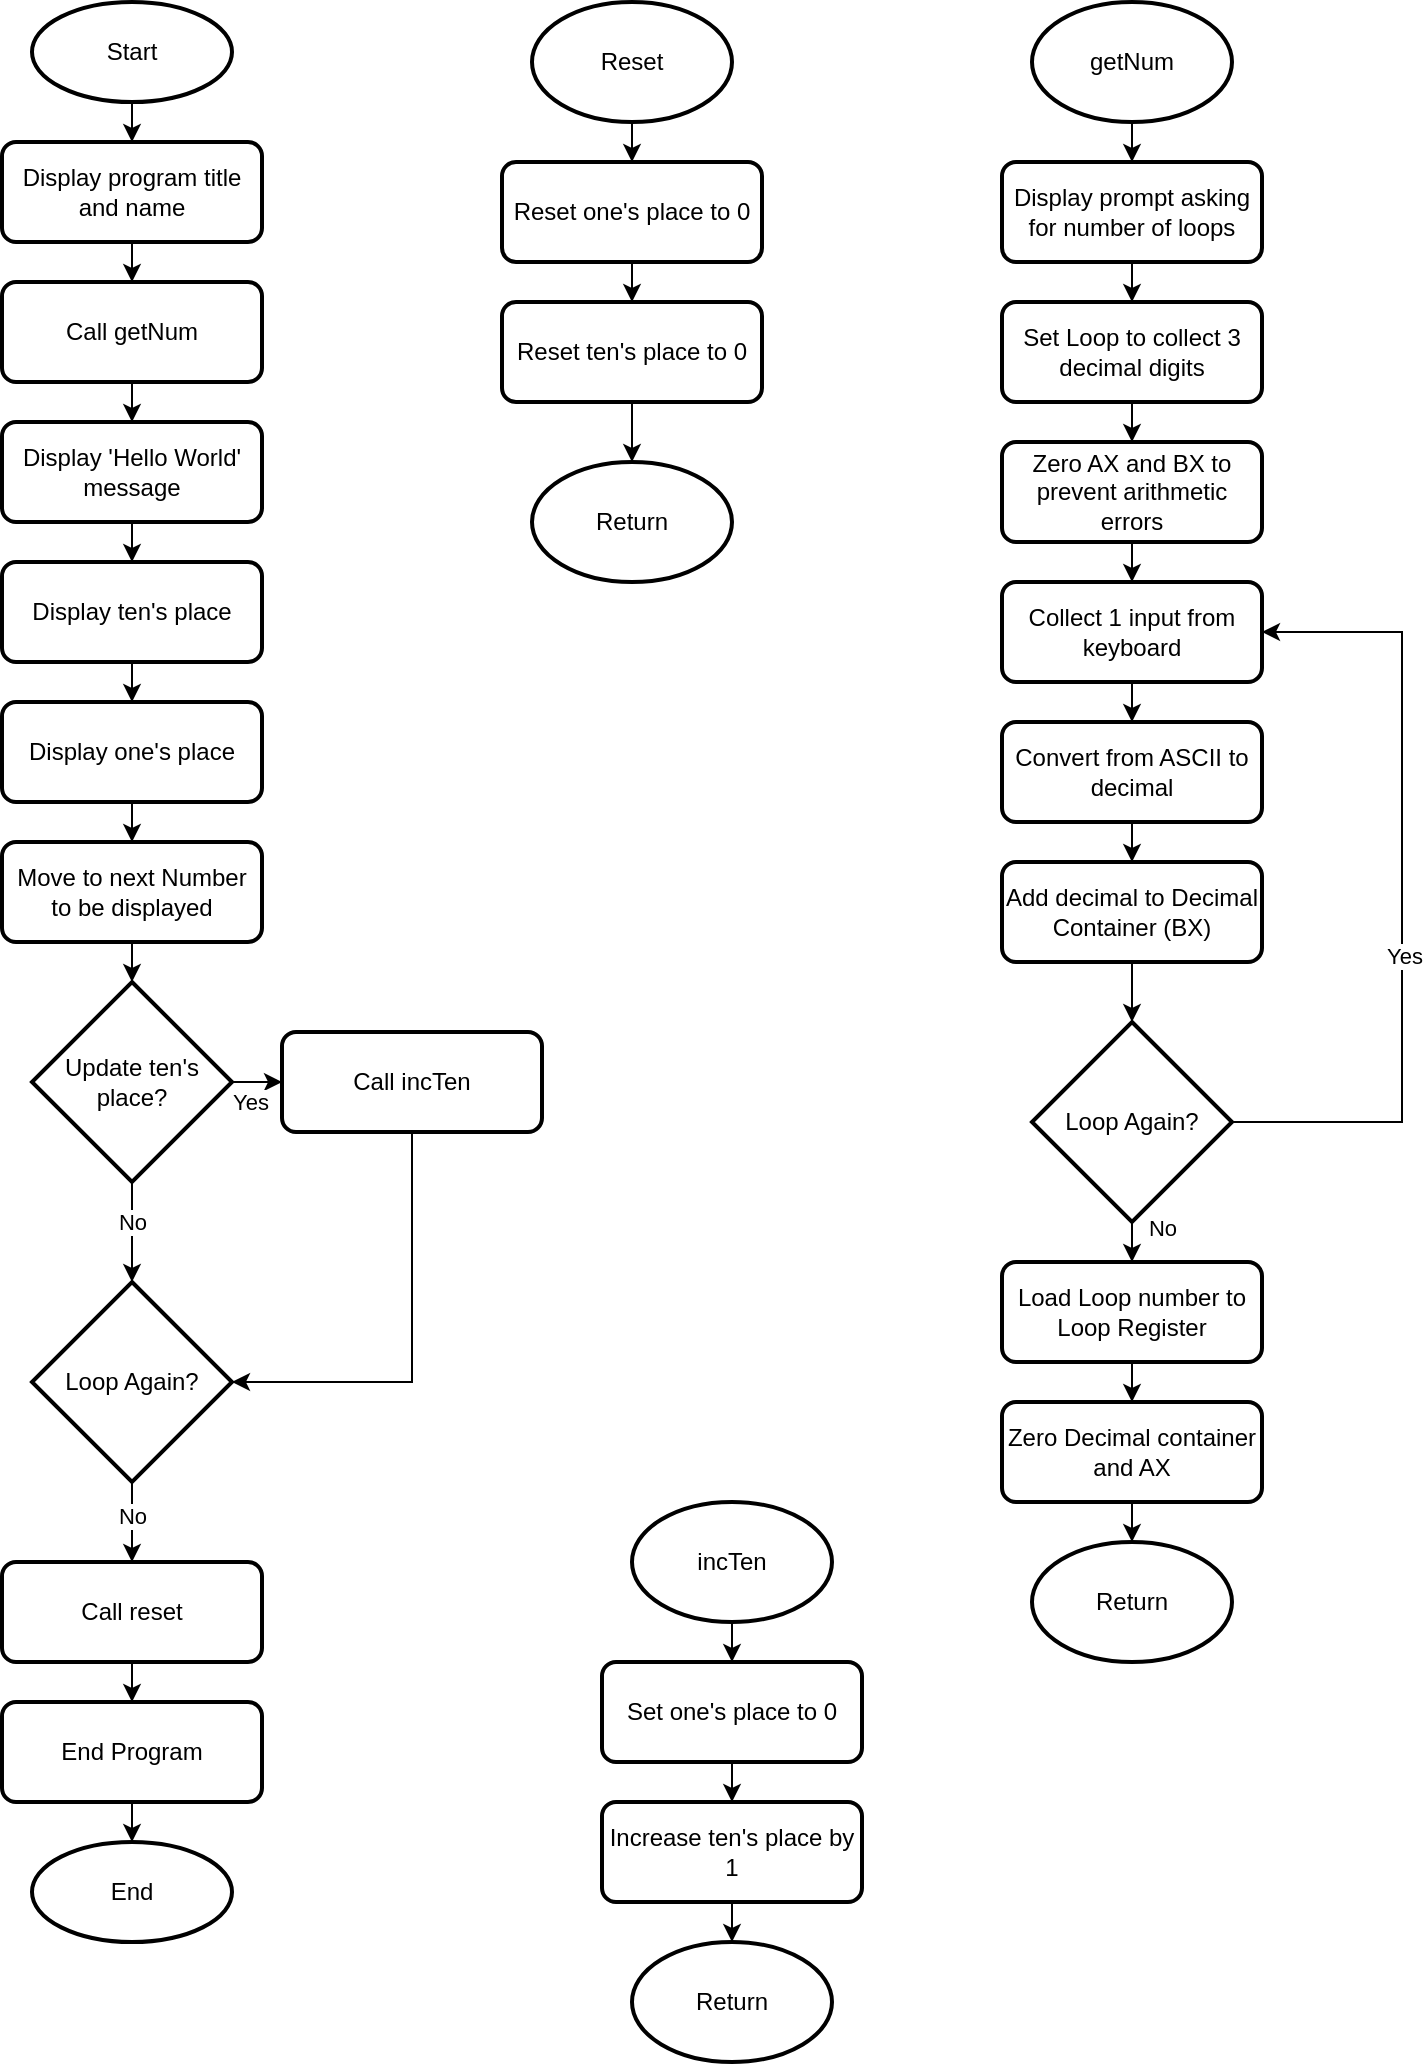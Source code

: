 <mxfile version="13.4.3" type="device"><diagram id="C5RBs43oDa-KdzZeNtuy" name="Page-1"><mxGraphModel dx="583" dy="631" grid="1" gridSize="10" guides="1" tooltips="1" connect="1" arrows="1" fold="1" page="1" pageScale="1" pageWidth="827" pageHeight="1169" math="0" shadow="0"><root><mxCell id="WIyWlLk6GJQsqaUBKTNV-0"/><mxCell id="WIyWlLk6GJQsqaUBKTNV-1" parent="WIyWlLk6GJQsqaUBKTNV-0"/><mxCell id="rTfloJReWcmeFQbh3MeU-0" style="edgeStyle=orthogonalEdgeStyle;rounded=0;orthogonalLoop=1;jettySize=auto;html=1;exitX=0.5;exitY=1;exitDx=0;exitDy=0;exitPerimeter=0;entryX=0.5;entryY=0;entryDx=0;entryDy=0;" edge="1" parent="WIyWlLk6GJQsqaUBKTNV-1" source="KfWBw_kHL97g-_0LTim_-0" target="KfWBw_kHL97g-_0LTim_-4"><mxGeometry relative="1" as="geometry"/></mxCell><mxCell id="KfWBw_kHL97g-_0LTim_-0" value="Start" style="strokeWidth=2;html=1;shape=mxgraph.flowchart.start_1;whiteSpace=wrap;" parent="WIyWlLk6GJQsqaUBKTNV-1" vertex="1"><mxGeometry x="55" y="20" width="100" height="50" as="geometry"/></mxCell><mxCell id="KfWBw_kHL97g-_0LTim_-1" value="End" style="strokeWidth=2;html=1;shape=mxgraph.flowchart.start_1;whiteSpace=wrap;" parent="WIyWlLk6GJQsqaUBKTNV-1" vertex="1"><mxGeometry x="55" y="940" width="100" height="50" as="geometry"/></mxCell><mxCell id="rTfloJReWcmeFQbh3MeU-33" style="edgeStyle=orthogonalEdgeStyle;rounded=0;orthogonalLoop=1;jettySize=auto;html=1;exitX=0.5;exitY=1;exitDx=0;exitDy=0;entryX=0.5;entryY=0;entryDx=0;entryDy=0;" edge="1" parent="WIyWlLk6GJQsqaUBKTNV-1" source="KfWBw_kHL97g-_0LTim_-4" target="rTfloJReWcmeFQbh3MeU-1"><mxGeometry relative="1" as="geometry"/></mxCell><mxCell id="KfWBw_kHL97g-_0LTim_-4" value="Display program title and name" style="rounded=1;whiteSpace=wrap;html=1;absoluteArcSize=1;arcSize=14;strokeWidth=2;" parent="WIyWlLk6GJQsqaUBKTNV-1" vertex="1"><mxGeometry x="40" y="90" width="130" height="50" as="geometry"/></mxCell><mxCell id="rTfloJReWcmeFQbh3MeU-37" style="edgeStyle=orthogonalEdgeStyle;rounded=0;orthogonalLoop=1;jettySize=auto;html=1;exitX=0.5;exitY=1;exitDx=0;exitDy=0;entryX=0.5;entryY=0;entryDx=0;entryDy=0;" edge="1" parent="WIyWlLk6GJQsqaUBKTNV-1" source="KfWBw_kHL97g-_0LTim_-6" target="KfWBw_kHL97g-_0LTim_-7"><mxGeometry relative="1" as="geometry"/></mxCell><mxCell id="KfWBw_kHL97g-_0LTim_-6" value="Display 'Hello World' message" style="rounded=1;whiteSpace=wrap;html=1;absoluteArcSize=1;arcSize=14;strokeWidth=2;" parent="WIyWlLk6GJQsqaUBKTNV-1" vertex="1"><mxGeometry x="40" y="230" width="130" height="50" as="geometry"/></mxCell><mxCell id="rTfloJReWcmeFQbh3MeU-52" style="edgeStyle=orthogonalEdgeStyle;rounded=0;orthogonalLoop=1;jettySize=auto;html=1;exitX=0.5;exitY=1;exitDx=0;exitDy=0;entryX=0.5;entryY=0;entryDx=0;entryDy=0;" edge="1" parent="WIyWlLk6GJQsqaUBKTNV-1" source="KfWBw_kHL97g-_0LTim_-7" target="rTfloJReWcmeFQbh3MeU-38"><mxGeometry relative="1" as="geometry"/></mxCell><mxCell id="KfWBw_kHL97g-_0LTim_-7" value="Display ten's place" style="rounded=1;whiteSpace=wrap;html=1;absoluteArcSize=1;arcSize=14;strokeWidth=2;" parent="WIyWlLk6GJQsqaUBKTNV-1" vertex="1"><mxGeometry x="40" y="300" width="130" height="50" as="geometry"/></mxCell><mxCell id="KfWBw_kHL97g-_0LTim_-29" style="edgeStyle=orthogonalEdgeStyle;rounded=0;orthogonalLoop=1;jettySize=auto;html=1;exitX=0.5;exitY=1;exitDx=0;exitDy=0;exitPerimeter=0;entryX=0.5;entryY=0;entryDx=0;entryDy=0;" parent="WIyWlLk6GJQsqaUBKTNV-1" source="KfWBw_kHL97g-_0LTim_-11" target="KfWBw_kHL97g-_0LTim_-12" edge="1"><mxGeometry relative="1" as="geometry"/></mxCell><mxCell id="KfWBw_kHL97g-_0LTim_-30" value="No" style="edgeLabel;html=1;align=center;verticalAlign=middle;resizable=0;points=[];" parent="KfWBw_kHL97g-_0LTim_-29" vertex="1" connectable="0"><mxGeometry x="0.207" relative="1" as="geometry"><mxPoint y="-7" as="offset"/></mxGeometry></mxCell><mxCell id="KfWBw_kHL97g-_0LTim_-11" value="Loop Again?" style="strokeWidth=2;html=1;shape=mxgraph.flowchart.decision;whiteSpace=wrap;" parent="WIyWlLk6GJQsqaUBKTNV-1" vertex="1"><mxGeometry x="55" y="660" width="100" height="100" as="geometry"/></mxCell><mxCell id="KfWBw_kHL97g-_0LTim_-28" style="edgeStyle=orthogonalEdgeStyle;rounded=0;orthogonalLoop=1;jettySize=auto;html=1;exitX=0.5;exitY=1;exitDx=0;exitDy=0;entryX=0.5;entryY=0;entryDx=0;entryDy=0;" parent="WIyWlLk6GJQsqaUBKTNV-1" source="KfWBw_kHL97g-_0LTim_-12" target="KfWBw_kHL97g-_0LTim_-26" edge="1"><mxGeometry relative="1" as="geometry"/></mxCell><mxCell id="KfWBw_kHL97g-_0LTim_-12" value="&lt;div&gt;Call reset&lt;/div&gt;" style="rounded=1;whiteSpace=wrap;html=1;absoluteArcSize=1;arcSize=14;strokeWidth=2;" parent="WIyWlLk6GJQsqaUBKTNV-1" vertex="1"><mxGeometry x="40" y="800" width="130" height="50" as="geometry"/></mxCell><mxCell id="KfWBw_kHL97g-_0LTim_-19" style="edgeStyle=orthogonalEdgeStyle;rounded=0;orthogonalLoop=1;jettySize=auto;html=1;exitX=0.5;exitY=1;exitDx=0;exitDy=0;exitPerimeter=0;entryX=0.5;entryY=0;entryDx=0;entryDy=0;" parent="WIyWlLk6GJQsqaUBKTNV-1" source="KfWBw_kHL97g-_0LTim_-13" target="KfWBw_kHL97g-_0LTim_-14" edge="1"><mxGeometry relative="1" as="geometry"/></mxCell><mxCell id="KfWBw_kHL97g-_0LTim_-13" value="Reset" style="strokeWidth=2;html=1;shape=mxgraph.flowchart.start_1;whiteSpace=wrap;" parent="WIyWlLk6GJQsqaUBKTNV-1" vertex="1"><mxGeometry x="305" y="20" width="100" height="60" as="geometry"/></mxCell><mxCell id="KfWBw_kHL97g-_0LTim_-20" style="edgeStyle=orthogonalEdgeStyle;rounded=0;orthogonalLoop=1;jettySize=auto;html=1;exitX=0.5;exitY=1;exitDx=0;exitDy=0;entryX=0.5;entryY=0;entryDx=0;entryDy=0;" parent="WIyWlLk6GJQsqaUBKTNV-1" source="KfWBw_kHL97g-_0LTim_-14" target="KfWBw_kHL97g-_0LTim_-15" edge="1"><mxGeometry relative="1" as="geometry"/></mxCell><mxCell id="KfWBw_kHL97g-_0LTim_-14" value="Reset one's place to 0" style="rounded=1;whiteSpace=wrap;html=1;absoluteArcSize=1;arcSize=14;strokeWidth=2;" parent="WIyWlLk6GJQsqaUBKTNV-1" vertex="1"><mxGeometry x="290" y="100" width="130" height="50" as="geometry"/></mxCell><mxCell id="rTfloJReWcmeFQbh3MeU-36" style="edgeStyle=orthogonalEdgeStyle;rounded=0;orthogonalLoop=1;jettySize=auto;html=1;exitX=0.5;exitY=1;exitDx=0;exitDy=0;entryX=0.5;entryY=0;entryDx=0;entryDy=0;entryPerimeter=0;" edge="1" parent="WIyWlLk6GJQsqaUBKTNV-1" source="KfWBw_kHL97g-_0LTim_-15" target="KfWBw_kHL97g-_0LTim_-18"><mxGeometry relative="1" as="geometry"/></mxCell><mxCell id="KfWBw_kHL97g-_0LTim_-15" value="Reset ten's place to 0" style="rounded=1;whiteSpace=wrap;html=1;absoluteArcSize=1;arcSize=14;strokeWidth=2;" parent="WIyWlLk6GJQsqaUBKTNV-1" vertex="1"><mxGeometry x="290" y="170" width="130" height="50" as="geometry"/></mxCell><mxCell id="KfWBw_kHL97g-_0LTim_-18" value="Return" style="strokeWidth=2;html=1;shape=mxgraph.flowchart.start_1;whiteSpace=wrap;" parent="WIyWlLk6GJQsqaUBKTNV-1" vertex="1"><mxGeometry x="305" y="250" width="100" height="60" as="geometry"/></mxCell><mxCell id="KfWBw_kHL97g-_0LTim_-27" style="edgeStyle=orthogonalEdgeStyle;rounded=0;orthogonalLoop=1;jettySize=auto;html=1;exitX=0.5;exitY=1;exitDx=0;exitDy=0;entryX=0.5;entryY=0;entryDx=0;entryDy=0;entryPerimeter=0;" parent="WIyWlLk6GJQsqaUBKTNV-1" source="KfWBw_kHL97g-_0LTim_-26" target="KfWBw_kHL97g-_0LTim_-1" edge="1"><mxGeometry relative="1" as="geometry"/></mxCell><mxCell id="KfWBw_kHL97g-_0LTim_-26" value="End Program" style="rounded=1;whiteSpace=wrap;html=1;absoluteArcSize=1;arcSize=14;strokeWidth=2;" parent="WIyWlLk6GJQsqaUBKTNV-1" vertex="1"><mxGeometry x="40" y="870" width="130" height="50" as="geometry"/></mxCell><mxCell id="rTfloJReWcmeFQbh3MeU-35" style="edgeStyle=orthogonalEdgeStyle;rounded=0;orthogonalLoop=1;jettySize=auto;html=1;exitX=0.5;exitY=1;exitDx=0;exitDy=0;entryX=0.5;entryY=0;entryDx=0;entryDy=0;" edge="1" parent="WIyWlLk6GJQsqaUBKTNV-1" source="rTfloJReWcmeFQbh3MeU-1" target="KfWBw_kHL97g-_0LTim_-6"><mxGeometry relative="1" as="geometry"/></mxCell><mxCell id="rTfloJReWcmeFQbh3MeU-1" value="Call getNum" style="rounded=1;whiteSpace=wrap;html=1;absoluteArcSize=1;arcSize=14;strokeWidth=2;" vertex="1" parent="WIyWlLk6GJQsqaUBKTNV-1"><mxGeometry x="40" y="160" width="130" height="50" as="geometry"/></mxCell><mxCell id="rTfloJReWcmeFQbh3MeU-2" style="edgeStyle=orthogonalEdgeStyle;rounded=0;orthogonalLoop=1;jettySize=auto;html=1;exitX=0.5;exitY=1;exitDx=0;exitDy=0;exitPerimeter=0;entryX=0.5;entryY=0;entryDx=0;entryDy=0;" edge="1" source="rTfloJReWcmeFQbh3MeU-3" target="rTfloJReWcmeFQbh3MeU-5" parent="WIyWlLk6GJQsqaUBKTNV-1"><mxGeometry relative="1" as="geometry"/></mxCell><mxCell id="rTfloJReWcmeFQbh3MeU-3" value="getNum" style="strokeWidth=2;html=1;shape=mxgraph.flowchart.start_1;whiteSpace=wrap;" vertex="1" parent="WIyWlLk6GJQsqaUBKTNV-1"><mxGeometry x="555" y="20" width="100" height="60" as="geometry"/></mxCell><mxCell id="rTfloJReWcmeFQbh3MeU-4" style="edgeStyle=orthogonalEdgeStyle;rounded=0;orthogonalLoop=1;jettySize=auto;html=1;exitX=0.5;exitY=1;exitDx=0;exitDy=0;entryX=0.5;entryY=0;entryDx=0;entryDy=0;" edge="1" source="rTfloJReWcmeFQbh3MeU-5" target="rTfloJReWcmeFQbh3MeU-7" parent="WIyWlLk6GJQsqaUBKTNV-1"><mxGeometry relative="1" as="geometry"/></mxCell><mxCell id="rTfloJReWcmeFQbh3MeU-5" value="Display prompt asking for number of loops" style="rounded=1;whiteSpace=wrap;html=1;absoluteArcSize=1;arcSize=14;strokeWidth=2;" vertex="1" parent="WIyWlLk6GJQsqaUBKTNV-1"><mxGeometry x="540" y="100" width="130" height="50" as="geometry"/></mxCell><mxCell id="rTfloJReWcmeFQbh3MeU-32" style="edgeStyle=orthogonalEdgeStyle;rounded=0;orthogonalLoop=1;jettySize=auto;html=1;exitX=0.5;exitY=1;exitDx=0;exitDy=0;entryX=0.5;entryY=0;entryDx=0;entryDy=0;" edge="1" parent="WIyWlLk6GJQsqaUBKTNV-1" source="rTfloJReWcmeFQbh3MeU-7" target="rTfloJReWcmeFQbh3MeU-14"><mxGeometry relative="1" as="geometry"/></mxCell><mxCell id="rTfloJReWcmeFQbh3MeU-7" value="Set Loop to collect 3 decimal digits" style="rounded=1;whiteSpace=wrap;html=1;absoluteArcSize=1;arcSize=14;strokeWidth=2;" vertex="1" parent="WIyWlLk6GJQsqaUBKTNV-1"><mxGeometry x="540" y="170" width="130" height="50" as="geometry"/></mxCell><mxCell id="rTfloJReWcmeFQbh3MeU-13" value="Return" style="strokeWidth=2;html=1;shape=mxgraph.flowchart.start_1;whiteSpace=wrap;" vertex="1" parent="WIyWlLk6GJQsqaUBKTNV-1"><mxGeometry x="555" y="790" width="100" height="60" as="geometry"/></mxCell><mxCell id="rTfloJReWcmeFQbh3MeU-31" style="edgeStyle=orthogonalEdgeStyle;rounded=0;orthogonalLoop=1;jettySize=auto;html=1;exitX=0.5;exitY=1;exitDx=0;exitDy=0;entryX=0.5;entryY=0;entryDx=0;entryDy=0;" edge="1" parent="WIyWlLk6GJQsqaUBKTNV-1" source="rTfloJReWcmeFQbh3MeU-14" target="rTfloJReWcmeFQbh3MeU-15"><mxGeometry relative="1" as="geometry"/></mxCell><mxCell id="rTfloJReWcmeFQbh3MeU-14" value="Zero AX and BX to prevent arithmetic errors" style="rounded=1;whiteSpace=wrap;html=1;absoluteArcSize=1;arcSize=14;strokeWidth=2;" vertex="1" parent="WIyWlLk6GJQsqaUBKTNV-1"><mxGeometry x="540" y="240" width="130" height="50" as="geometry"/></mxCell><mxCell id="rTfloJReWcmeFQbh3MeU-30" style="edgeStyle=orthogonalEdgeStyle;rounded=0;orthogonalLoop=1;jettySize=auto;html=1;exitX=0.5;exitY=1;exitDx=0;exitDy=0;entryX=0.5;entryY=0;entryDx=0;entryDy=0;" edge="1" parent="WIyWlLk6GJQsqaUBKTNV-1" source="rTfloJReWcmeFQbh3MeU-15" target="rTfloJReWcmeFQbh3MeU-16"><mxGeometry relative="1" as="geometry"/></mxCell><mxCell id="rTfloJReWcmeFQbh3MeU-15" value="Collect 1 input from keyboard" style="rounded=1;whiteSpace=wrap;html=1;absoluteArcSize=1;arcSize=14;strokeWidth=2;" vertex="1" parent="WIyWlLk6GJQsqaUBKTNV-1"><mxGeometry x="540" y="310" width="130" height="50" as="geometry"/></mxCell><mxCell id="rTfloJReWcmeFQbh3MeU-29" style="edgeStyle=orthogonalEdgeStyle;rounded=0;orthogonalLoop=1;jettySize=auto;html=1;exitX=0.5;exitY=1;exitDx=0;exitDy=0;entryX=0.5;entryY=0;entryDx=0;entryDy=0;" edge="1" parent="WIyWlLk6GJQsqaUBKTNV-1" source="rTfloJReWcmeFQbh3MeU-16" target="rTfloJReWcmeFQbh3MeU-17"><mxGeometry relative="1" as="geometry"/></mxCell><mxCell id="rTfloJReWcmeFQbh3MeU-16" value="Convert from ASCII to decimal" style="rounded=1;whiteSpace=wrap;html=1;absoluteArcSize=1;arcSize=14;strokeWidth=2;" vertex="1" parent="WIyWlLk6GJQsqaUBKTNV-1"><mxGeometry x="540" y="380" width="130" height="50" as="geometry"/></mxCell><mxCell id="rTfloJReWcmeFQbh3MeU-24" style="edgeStyle=orthogonalEdgeStyle;rounded=0;orthogonalLoop=1;jettySize=auto;html=1;exitX=0.5;exitY=1;exitDx=0;exitDy=0;entryX=0.5;entryY=0;entryDx=0;entryDy=0;entryPerimeter=0;" edge="1" parent="WIyWlLk6GJQsqaUBKTNV-1" source="rTfloJReWcmeFQbh3MeU-17" target="rTfloJReWcmeFQbh3MeU-18"><mxGeometry relative="1" as="geometry"/></mxCell><mxCell id="rTfloJReWcmeFQbh3MeU-17" value="Add decimal to Decimal Container (BX)" style="rounded=1;whiteSpace=wrap;html=1;absoluteArcSize=1;arcSize=14;strokeWidth=2;" vertex="1" parent="WIyWlLk6GJQsqaUBKTNV-1"><mxGeometry x="540" y="450" width="130" height="50" as="geometry"/></mxCell><mxCell id="rTfloJReWcmeFQbh3MeU-22" style="edgeStyle=orthogonalEdgeStyle;rounded=0;orthogonalLoop=1;jettySize=auto;html=1;exitX=0.5;exitY=1;exitDx=0;exitDy=0;exitPerimeter=0;entryX=0.5;entryY=0;entryDx=0;entryDy=0;" edge="1" parent="WIyWlLk6GJQsqaUBKTNV-1" source="rTfloJReWcmeFQbh3MeU-18" target="rTfloJReWcmeFQbh3MeU-19"><mxGeometry relative="1" as="geometry"/></mxCell><mxCell id="rTfloJReWcmeFQbh3MeU-60" value="No" style="edgeLabel;html=1;align=center;verticalAlign=middle;resizable=0;points=[];" vertex="1" connectable="0" parent="rTfloJReWcmeFQbh3MeU-22"><mxGeometry x="-0.697" relative="1" as="geometry"><mxPoint x="15" as="offset"/></mxGeometry></mxCell><mxCell id="rTfloJReWcmeFQbh3MeU-25" style="edgeStyle=orthogonalEdgeStyle;rounded=0;orthogonalLoop=1;jettySize=auto;html=1;exitX=1;exitY=0.5;exitDx=0;exitDy=0;exitPerimeter=0;entryX=1;entryY=0.5;entryDx=0;entryDy=0;" edge="1" parent="WIyWlLk6GJQsqaUBKTNV-1" source="rTfloJReWcmeFQbh3MeU-18" target="rTfloJReWcmeFQbh3MeU-15"><mxGeometry relative="1" as="geometry"><Array as="points"><mxPoint x="740" y="580"/><mxPoint x="740" y="335"/></Array></mxGeometry></mxCell><mxCell id="rTfloJReWcmeFQbh3MeU-26" value="Yes" style="edgeLabel;html=1;align=center;verticalAlign=middle;resizable=0;points=[];" vertex="1" connectable="0" parent="rTfloJReWcmeFQbh3MeU-25"><mxGeometry x="-0.157" y="-1" relative="1" as="geometry"><mxPoint as="offset"/></mxGeometry></mxCell><mxCell id="rTfloJReWcmeFQbh3MeU-18" value="Loop Again?" style="strokeWidth=2;html=1;shape=mxgraph.flowchart.decision;whiteSpace=wrap;" vertex="1" parent="WIyWlLk6GJQsqaUBKTNV-1"><mxGeometry x="555" y="530" width="100" height="100" as="geometry"/></mxCell><mxCell id="rTfloJReWcmeFQbh3MeU-23" style="edgeStyle=orthogonalEdgeStyle;rounded=0;orthogonalLoop=1;jettySize=auto;html=1;exitX=0.5;exitY=1;exitDx=0;exitDy=0;entryX=0.5;entryY=0;entryDx=0;entryDy=0;" edge="1" parent="WIyWlLk6GJQsqaUBKTNV-1" source="rTfloJReWcmeFQbh3MeU-19" target="rTfloJReWcmeFQbh3MeU-20"><mxGeometry relative="1" as="geometry"/></mxCell><mxCell id="rTfloJReWcmeFQbh3MeU-19" value="Load Loop number to Loop Register" style="rounded=1;whiteSpace=wrap;html=1;absoluteArcSize=1;arcSize=14;strokeWidth=2;" vertex="1" parent="WIyWlLk6GJQsqaUBKTNV-1"><mxGeometry x="540" y="650" width="130" height="50" as="geometry"/></mxCell><mxCell id="rTfloJReWcmeFQbh3MeU-28" style="edgeStyle=orthogonalEdgeStyle;rounded=0;orthogonalLoop=1;jettySize=auto;html=1;exitX=0.5;exitY=1;exitDx=0;exitDy=0;entryX=0.5;entryY=0;entryDx=0;entryDy=0;entryPerimeter=0;" edge="1" parent="WIyWlLk6GJQsqaUBKTNV-1" source="rTfloJReWcmeFQbh3MeU-20" target="rTfloJReWcmeFQbh3MeU-13"><mxGeometry relative="1" as="geometry"/></mxCell><mxCell id="rTfloJReWcmeFQbh3MeU-20" value="Zero Decimal container and AX" style="rounded=1;whiteSpace=wrap;html=1;absoluteArcSize=1;arcSize=14;strokeWidth=2;" vertex="1" parent="WIyWlLk6GJQsqaUBKTNV-1"><mxGeometry x="540" y="720" width="130" height="50" as="geometry"/></mxCell><mxCell id="rTfloJReWcmeFQbh3MeU-53" style="edgeStyle=orthogonalEdgeStyle;rounded=0;orthogonalLoop=1;jettySize=auto;html=1;exitX=0.5;exitY=1;exitDx=0;exitDy=0;entryX=0.5;entryY=0;entryDx=0;entryDy=0;" edge="1" parent="WIyWlLk6GJQsqaUBKTNV-1" source="rTfloJReWcmeFQbh3MeU-38" target="rTfloJReWcmeFQbh3MeU-39"><mxGeometry relative="1" as="geometry"/></mxCell><mxCell id="rTfloJReWcmeFQbh3MeU-38" value="Display one's place" style="rounded=1;whiteSpace=wrap;html=1;absoluteArcSize=1;arcSize=14;strokeWidth=2;" vertex="1" parent="WIyWlLk6GJQsqaUBKTNV-1"><mxGeometry x="40" y="370" width="130" height="50" as="geometry"/></mxCell><mxCell id="rTfloJReWcmeFQbh3MeU-54" style="edgeStyle=orthogonalEdgeStyle;rounded=0;orthogonalLoop=1;jettySize=auto;html=1;exitX=0.5;exitY=1;exitDx=0;exitDy=0;entryX=0.5;entryY=0;entryDx=0;entryDy=0;entryPerimeter=0;" edge="1" parent="WIyWlLk6GJQsqaUBKTNV-1" source="rTfloJReWcmeFQbh3MeU-39" target="rTfloJReWcmeFQbh3MeU-41"><mxGeometry relative="1" as="geometry"/></mxCell><mxCell id="rTfloJReWcmeFQbh3MeU-39" value="Move to next Number to be displayed" style="rounded=1;whiteSpace=wrap;html=1;absoluteArcSize=1;arcSize=14;strokeWidth=2;" vertex="1" parent="WIyWlLk6GJQsqaUBKTNV-1"><mxGeometry x="40" y="440" width="130" height="50" as="geometry"/></mxCell><mxCell id="rTfloJReWcmeFQbh3MeU-55" style="edgeStyle=orthogonalEdgeStyle;rounded=0;orthogonalLoop=1;jettySize=auto;html=1;exitX=1;exitY=0.5;exitDx=0;exitDy=0;exitPerimeter=0;entryX=0;entryY=0.5;entryDx=0;entryDy=0;" edge="1" parent="WIyWlLk6GJQsqaUBKTNV-1" source="rTfloJReWcmeFQbh3MeU-41" target="rTfloJReWcmeFQbh3MeU-44"><mxGeometry relative="1" as="geometry"/></mxCell><mxCell id="rTfloJReWcmeFQbh3MeU-56" value="Yes" style="edgeLabel;html=1;align=center;verticalAlign=middle;resizable=0;points=[];" vertex="1" connectable="0" parent="rTfloJReWcmeFQbh3MeU-55"><mxGeometry x="-0.298" relative="1" as="geometry"><mxPoint y="10" as="offset"/></mxGeometry></mxCell><mxCell id="rTfloJReWcmeFQbh3MeU-57" style="edgeStyle=orthogonalEdgeStyle;rounded=0;orthogonalLoop=1;jettySize=auto;html=1;exitX=0.5;exitY=1;exitDx=0;exitDy=0;exitPerimeter=0;entryX=0.5;entryY=0;entryDx=0;entryDy=0;entryPerimeter=0;" edge="1" parent="WIyWlLk6GJQsqaUBKTNV-1" source="rTfloJReWcmeFQbh3MeU-41" target="KfWBw_kHL97g-_0LTim_-11"><mxGeometry relative="1" as="geometry"/></mxCell><mxCell id="rTfloJReWcmeFQbh3MeU-58" value="No" style="edgeLabel;html=1;align=center;verticalAlign=middle;resizable=0;points=[];" vertex="1" connectable="0" parent="rTfloJReWcmeFQbh3MeU-57"><mxGeometry x="0.28" relative="1" as="geometry"><mxPoint y="-12" as="offset"/></mxGeometry></mxCell><mxCell id="rTfloJReWcmeFQbh3MeU-41" value="Update ten's place?" style="strokeWidth=2;html=1;shape=mxgraph.flowchart.decision;whiteSpace=wrap;" vertex="1" parent="WIyWlLk6GJQsqaUBKTNV-1"><mxGeometry x="55" y="510" width="100" height="100" as="geometry"/></mxCell><mxCell id="rTfloJReWcmeFQbh3MeU-59" style="edgeStyle=orthogonalEdgeStyle;rounded=0;orthogonalLoop=1;jettySize=auto;html=1;exitX=0.5;exitY=1;exitDx=0;exitDy=0;entryX=1;entryY=0.5;entryDx=0;entryDy=0;entryPerimeter=0;" edge="1" parent="WIyWlLk6GJQsqaUBKTNV-1" source="rTfloJReWcmeFQbh3MeU-44" target="KfWBw_kHL97g-_0LTim_-11"><mxGeometry relative="1" as="geometry"/></mxCell><mxCell id="rTfloJReWcmeFQbh3MeU-44" value="Call incTen" style="rounded=1;whiteSpace=wrap;html=1;absoluteArcSize=1;arcSize=14;strokeWidth=2;" vertex="1" parent="WIyWlLk6GJQsqaUBKTNV-1"><mxGeometry x="180" y="535" width="130" height="50" as="geometry"/></mxCell><mxCell id="rTfloJReWcmeFQbh3MeU-51" style="edgeStyle=orthogonalEdgeStyle;rounded=0;orthogonalLoop=1;jettySize=auto;html=1;exitX=0.5;exitY=1;exitDx=0;exitDy=0;exitPerimeter=0;entryX=0.5;entryY=0;entryDx=0;entryDy=0;" edge="1" parent="WIyWlLk6GJQsqaUBKTNV-1" source="rTfloJReWcmeFQbh3MeU-45" target="rTfloJReWcmeFQbh3MeU-47"><mxGeometry relative="1" as="geometry"/></mxCell><mxCell id="rTfloJReWcmeFQbh3MeU-45" value="incTen" style="strokeWidth=2;html=1;shape=mxgraph.flowchart.start_1;whiteSpace=wrap;" vertex="1" parent="WIyWlLk6GJQsqaUBKTNV-1"><mxGeometry x="355" y="770" width="100" height="60" as="geometry"/></mxCell><mxCell id="rTfloJReWcmeFQbh3MeU-46" value="Return" style="strokeWidth=2;html=1;shape=mxgraph.flowchart.start_1;whiteSpace=wrap;" vertex="1" parent="WIyWlLk6GJQsqaUBKTNV-1"><mxGeometry x="355" y="990" width="100" height="60" as="geometry"/></mxCell><mxCell id="rTfloJReWcmeFQbh3MeU-50" style="edgeStyle=orthogonalEdgeStyle;rounded=0;orthogonalLoop=1;jettySize=auto;html=1;exitX=0.5;exitY=1;exitDx=0;exitDy=0;entryX=0.5;entryY=0;entryDx=0;entryDy=0;" edge="1" parent="WIyWlLk6GJQsqaUBKTNV-1" source="rTfloJReWcmeFQbh3MeU-47" target="rTfloJReWcmeFQbh3MeU-48"><mxGeometry relative="1" as="geometry"/></mxCell><mxCell id="rTfloJReWcmeFQbh3MeU-47" value="Set one's place to 0" style="rounded=1;whiteSpace=wrap;html=1;absoluteArcSize=1;arcSize=14;strokeWidth=2;" vertex="1" parent="WIyWlLk6GJQsqaUBKTNV-1"><mxGeometry x="340" y="850" width="130" height="50" as="geometry"/></mxCell><mxCell id="rTfloJReWcmeFQbh3MeU-49" style="edgeStyle=orthogonalEdgeStyle;rounded=0;orthogonalLoop=1;jettySize=auto;html=1;exitX=0.5;exitY=1;exitDx=0;exitDy=0;entryX=0.5;entryY=0;entryDx=0;entryDy=0;entryPerimeter=0;" edge="1" parent="WIyWlLk6GJQsqaUBKTNV-1" source="rTfloJReWcmeFQbh3MeU-48" target="rTfloJReWcmeFQbh3MeU-46"><mxGeometry relative="1" as="geometry"/></mxCell><mxCell id="rTfloJReWcmeFQbh3MeU-48" value="Increase ten's place by 1" style="rounded=1;whiteSpace=wrap;html=1;absoluteArcSize=1;arcSize=14;strokeWidth=2;" vertex="1" parent="WIyWlLk6GJQsqaUBKTNV-1"><mxGeometry x="340" y="920" width="130" height="50" as="geometry"/></mxCell></root></mxGraphModel></diagram></mxfile>
